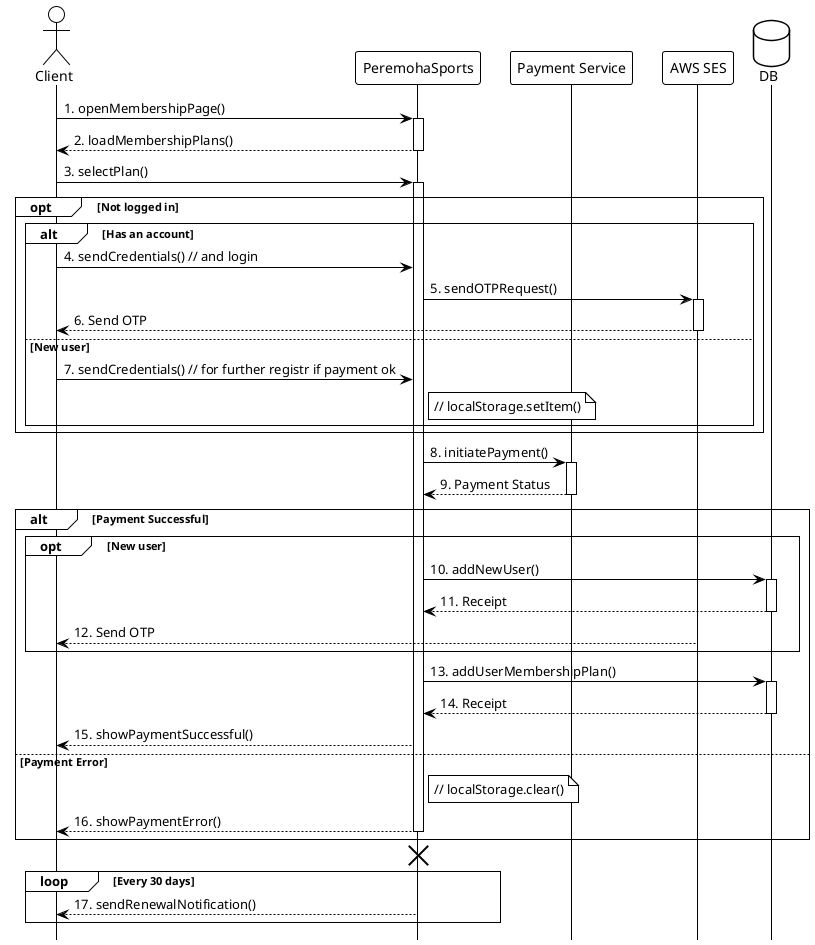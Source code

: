 @startuml

!theme plain
actor Client #transparent
participant "PeremohaSports" as App
participant "Payment Service" as Payment
participant "AWS SES" as SES
database "DB" as DB
hide footbox

Client -> App: 1. openMembershipPage()
activate App
App --> Client: 2. loadMembershipPlans()
deactivate App

Client -> App: 3. selectPlan()
activate App

opt Not logged in
  alt Has an account
    Client -> App: 4. sendCredentials() // and login
    App -> SES: 5. sendOTPRequest()
    activate SES
    SES --> Client: 6. Send OTP
    deactivate SES

  else New user
    Client -> App: 7. sendCredentials() // for further registr if payment ok
    note right of App: // localStorage.setItem()
  end
end


App -> Payment: 8. initiatePayment()
activate Payment
Payment --> App: 9. Payment Status
deactivate Payment

alt Payment Successful
  opt New user
    App -> DB: 10. addNewUser()
    activate DB
    DB --> App: 11. Receipt
    deactivate DB
    SES --> Client: 12. Send OTP
   end

  App -> DB: 13. addUserMembershipPlan()
  activate DB
  DB --> App: 14. Receipt
  deactivate DB
  App --> Client: 15. showPaymentSuccessful()

else Payment Error
  note right of App: // localStorage.clear()
  App --> Client: 16. showPaymentError()
  deactivate App
end

destroy App

loop Every 30 days
  App --> Client: 17. sendRenewalNotification()
end

@enduml
